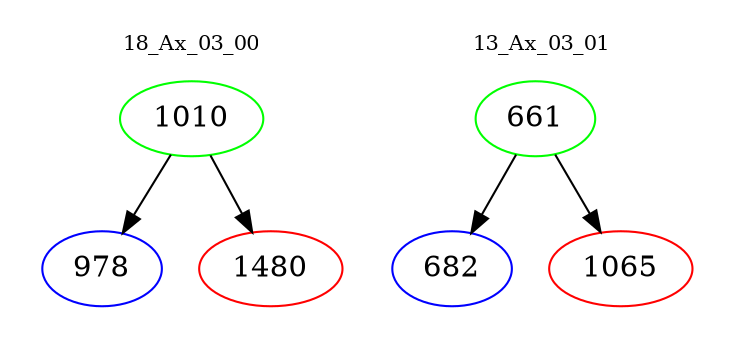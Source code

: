 digraph{
subgraph cluster_0 {
color = white
label = "18_Ax_03_00";
fontsize=10;
T0_1010 [label="1010", color="green"]
T0_1010 -> T0_978 [color="black"]
T0_978 [label="978", color="blue"]
T0_1010 -> T0_1480 [color="black"]
T0_1480 [label="1480", color="red"]
}
subgraph cluster_1 {
color = white
label = "13_Ax_03_01";
fontsize=10;
T1_661 [label="661", color="green"]
T1_661 -> T1_682 [color="black"]
T1_682 [label="682", color="blue"]
T1_661 -> T1_1065 [color="black"]
T1_1065 [label="1065", color="red"]
}
}
